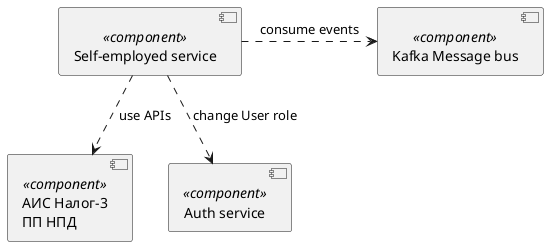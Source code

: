@startuml high-level-model-components

component "АИС Налог-3\nПП НПД" as Tax3 <<component>>
component "Self-employed service" as SelfEmplService <<component>>
component "Auth service" as AuthService <<component>>
component "Kafka Message bus" as  Kafka <<component>>

SelfEmplService ..> Tax3: use APIs
SelfEmplService ..> AuthService: change User role
SelfEmplService .right.> Kafka: consume events

@enduml



@startuml self-employer-components

component "АИС Налог-3\nПП НПД" as Tax3 <<component>>
interface "GetTaxpayerRestrictionsRequest" as getTaxpayerRestrictions
interface "PostRegistrationRequest\nGetRegistrationStatusRequest" as postTaxpayerRegistration
interface "GetTaxpayerStatusRequest" as getTaxpayerStatus
interface "PutTaxpayerDataRequest" as putTaxpayerData
interface "GetGrantedPermissionsRequest" as getGrantedPermission
interface "GetInnByPersonalInfoRequestV3" as getInnByPersonalInfo
interface "PostBindPartnerWithInnRequest\nGetBindPartnerStatusRequest" as postPartnerBindInn
interface "PostBindPartnerWithPhoneRequest\nGetBindPartnerStatusRequest" as postPartnerBindPhone
interface "PostUnbindPartnerRequest" as postPartnerUnbind
interface "PostUnregistrationRequestV2\nGetUnregistrationStatusRequest" as postTaxpayerUnregistration

Tax3 --() getTaxpayerRestrictions
Tax3 --() postTaxpayerRegistration
Tax3 --() getTaxpayerStatus
Tax3 --() putTaxpayerData
Tax3 --() postPartnerBindInn
Tax3 --() postPartnerBindPhone
Tax3 --() postTaxpayerUnregistration
Tax3 --() postPartnerUnbind
Tax3 --() getGrantedPermission
Tax3 --() getInnByPersonalInfo

component "Self-employed service" as SelfEmplService <<service>> {

component "Registration info" as RegInfo <<component>>
interface "GET /restrictions/{vatin}" as getRestrictions
interface "POST /vatin-request/" as postVatinRequest

RegInfo -up-( getTaxpayerRestrictions
RegInfo -up-( getInnByPersonalInfo

RegInfo --() getRestrictions
RegInfo --() postVatinRequest

component "Create self-employer" as CreateSelfEmpl <<component>>
interface "POST /self-employers/" as postSelfEmpls

CreateSelfEmpl --() postSelfEmpls

CreateSelfEmpl -up-( postTaxpayerRegistration
CreateSelfEmpl -up-( postPartnerBindInn
CreateSelfEmpl -up-( postPartnerBindPhone

component "Local self-employers data" as Local <<component>>
interface "GET /self-employers/" as getSelfEmpls
interface "GET /self-employers/{vatin}" as getSelfEmplsId
interface "GET /orders/{id}" as getOrdersId
interface "GET /self-employers/{vatin}/orders" as getSelfEmplsIdOrders
interface "GET /self-employers/{vatin}/permissions" as getSelfEmplsIdPermission

Local --() getSelfEmpls
Local --() getOrdersId
Local --() getSelfEmplsIdOrders


component "External self-employer data" as External <<component>>
External --() getSelfEmplsId
External --() getSelfEmplsIdPermission

External -up-( getTaxpayerStatus
External -up-( getGrantedPermission

Component "Update self-employer" as Update <<component>>
interface "PUT /self-employers/{vatin}" as putSelfEmplsId
Update --() putSelfEmplsId
Update -up-( putTaxpayerData


Component "Delete self-employer" as Delete <<component>>
interface "DELETE /self-employers/{vatin}" as delSelfEmplsId

Delete --() delSelfEmplsId
Delete -up-( postPartnerUnbind
Delete -up-( postTaxpayerUnregistration

}

@enduml



@startuml incomes-components

component "АИС Налог-3\nПП НПД" as Tax3 <<component>>
interface "PostIncomeRequestV2" as PostIncome
interface "PostCancelReceiptRequestV2" as PostCancelReceipt
interface "GetIncomeRequestV2" as GetIncome
interface "GetIncomeForPeriodRequest" as GetIncomeForPeriod

Tax3 --() PostIncome
Tax3 --() PostCancelReceipt
Tax3 --() GetIncome
Tax3 --() GetIncomeForPeriod

component "Self-employed service" as SelfEmplService <<Component>>
interface "GET /self-employers/{id}/incomes" as getIncomes
interface "POST /self-employers/{id}/incomes" as postIncome
interface "GET /self-employers/{id}/incomes/{income-id}" as getIncomesId
interface "DELETE /self-employers/{id}/incomes/{income-id}" as delIncomesId
interface "GET /self-employers/{id}/incomes/statistics" as getIncomesStatistics

SelfEmplService --() getIncomes
SelfEmplService --() postIncome
SelfEmplService --() getIncomesId
SelfEmplService --() delIncomesId
SelfEmplService --() getIncomesStatistics

SelfEmplService -up-( PostIncome
SelfEmplService -up-( PostCancelReceipt
SelfEmplService -up-( GetIncome
SelfEmplService -up-( GetIncomeForPeriod

@enduml



@startuml account-components

component "АИС Налог-3\nПП НПД" as Tax3 <<component>>
interface "GetTaxpayerAccountStatusRequest" as GetAccountStatus
interface "GetAccrualsAndDebtsRequest" as GetAccrualsAndDebts
interface "GetPaymentDocumentsRequest" as GetPaymentDocuments

Tax3 --() GetAccountStatus
Tax3 --() GetAccrualsAndDebts
Tax3 --() GetPaymentDocuments

component "Self-employed service" as SelfEmplService <<Component>>
interface "GET /self-employers/{id}/account" as getAccount
interface "GET /self-employers/{id}/accruals" as getAccrualsAndDebts
interface "GET /self-employers/{id}/payment-documents" as getPaymentDocuments

SelfEmplService --() getAccount
SelfEmplService --() getAccrualsAndDebts
SelfEmplService --() getPaymentDocuments

SelfEmplService -up-( GetAccountStatus
SelfEmplService -up-( GetAccrualsAndDebts
SelfEmplService -up-( GetPaymentDocuments

@enduml



@startuml references-components

component "АИС Налог-3\nПП НПД" as Tax3 <<component>>
interface "GetRegistrationReferenceRequestV2" as GetRegistrationReference
interface "GetIncomeReferenceRequestV2" as GetIncomeReference

Tax3 --() GetRegistrationReference
Tax3 --() GetIncomeReference

component "Self-employed service" as SelfEmplService <<Component>>
interface "GET /self-employers/{id}/references/{type}" as getReference

SelfEmplService --() getReference

SelfEmplService -up-( GetRegistrationReference
SelfEmplService -up-( GetIncomeReference

@enduml



@startuml notifications-components

component "АИС Налог-3\nПП НПД" as Tax3 <<component>>
interface "GetNotificationsRequest" as GetNotifications
interface "PostNotificationsAckRequest" as PostNotificationsAck
interface "PostNotificationsArchRequest" as PostNotificationsArch
interface "PostNotificationsAckAllRequest" as PostNotificationsAckAll
interface "PostNotificationsArchAllRequest" as PostNotificationsArchAllRequest
interface "GetNotificationsCountRequest" as GetNotificationsCount
interface "PostNotificationsDeliveredRequest" as PostNotificationsDeliveredRequest

Tax3 --() GetNotifications
Tax3 --() PostNotificationsAck
Tax3 --() PostNotificationsArch
Tax3 --() PostNotificationsAckAll
Tax3 --() PostNotificationsArchAllRequest
Tax3 --() GetNotificationsCount
Tax3 --() PostNotificationsDeliveredRequest

component "Self-employed service" as SelfEmplService <<Component>>
interface "GET  /self-employers/{id}/notifications" as getNotifications
interface "GET  /self-employers/{id}/notifications/count" as getNotificationsCount
interface "POST /self-employers/{id}/notifications" as postNotifications
interface "PUT  /self-employers/{id}/notifications/{notif-id}" as putNotificationId

SelfEmplService --() getNotifications
SelfEmplService --() getNotificationsCount
SelfEmplService --() postNotifications
SelfEmplService --() putNotificationId

SelfEmplService -up-( GetNotifications
SelfEmplService -up-( PostNotificationsAck
SelfEmplService -up-( PostNotificationsArch
SelfEmplService -up-( PostNotificationsAckAll
SelfEmplService -up-( PostNotificationsArchAllRequest
SelfEmplService -up-( GetNotificationsCount
SelfEmplService -up-( PostNotificationsDeliveredRequest

@enduml



@startuml reference-data-components

component "АИС Налог-3\nПП НПД" as Tax3 <<component>>

interface "GetRegionsListRequest" as GetRegionsList
interface "GetActivitiesListRequestV2" as GetActivitiesList
interface "GetRejectionReasonsListRequest" as GetRejectionReasonsList
interface "GetTaxpayerUnregistrationReasonsListRequest" as GetTaxpayerUnregistrationReasonsList
interface "GetCancelIncomeReasonsListRequest" as GetCancelIncomeReasonsList

Tax3 --() GetRegionsList
Tax3 --() GetActivitiesList
Tax3 --() GetRejectionReasonsList
Tax3 --() GetCancelIncomeReasonsList
Tax3 --() GetTaxpayerUnregistrationReasonsList

component "Self-employed service" as SelfEmplService <<Component>>
interface "GET /reference-data/{type}" as getDictionary

SelfEmplService --() getDictionary

SelfEmplService -up-( GetRegionsList
SelfEmplService -up-( GetActivitiesList
SelfEmplService -up-( GetRejectionReasonsList
SelfEmplService -up-( GetCancelIncomeReasonsList
SelfEmplService -up-( GetTaxpayerUnregistrationReasonsList

@enduml